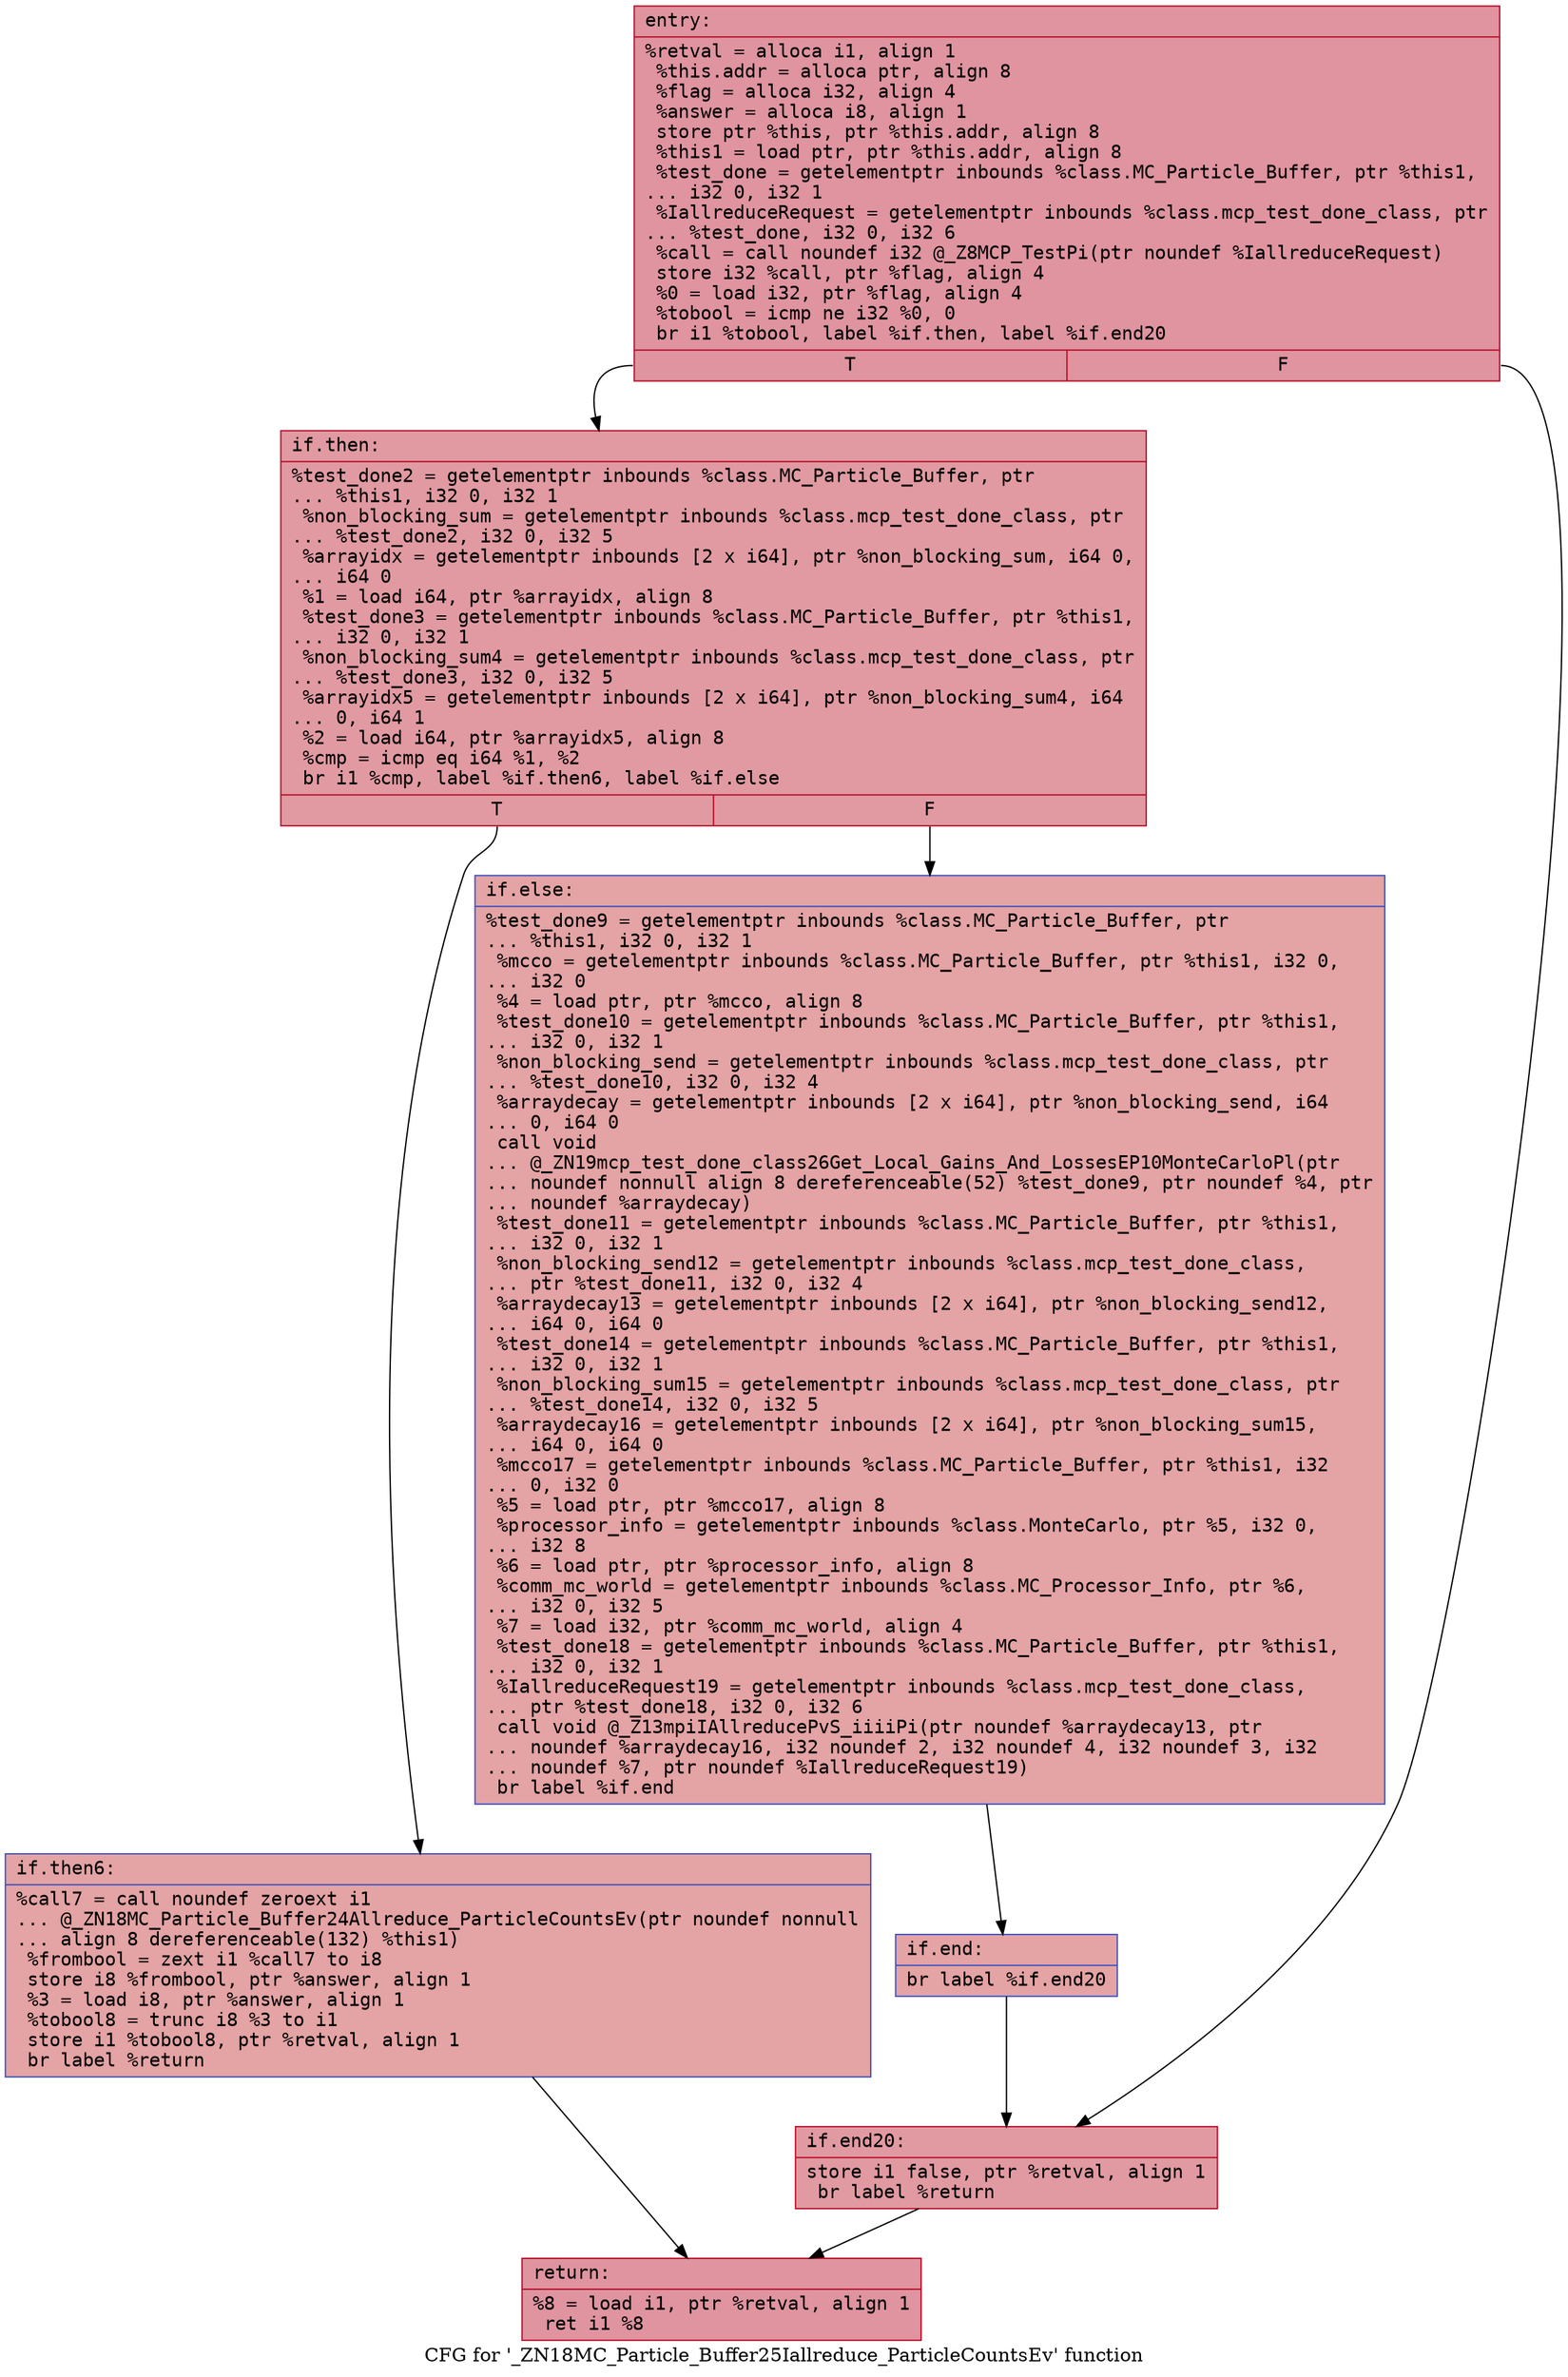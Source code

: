 digraph "CFG for '_ZN18MC_Particle_Buffer25Iallreduce_ParticleCountsEv' function" {
	label="CFG for '_ZN18MC_Particle_Buffer25Iallreduce_ParticleCountsEv' function";

	Node0x558b694b35e0 [shape=record,color="#b70d28ff", style=filled, fillcolor="#b70d2870" fontname="Courier",label="{entry:\l|  %retval = alloca i1, align 1\l  %this.addr = alloca ptr, align 8\l  %flag = alloca i32, align 4\l  %answer = alloca i8, align 1\l  store ptr %this, ptr %this.addr, align 8\l  %this1 = load ptr, ptr %this.addr, align 8\l  %test_done = getelementptr inbounds %class.MC_Particle_Buffer, ptr %this1,\l... i32 0, i32 1\l  %IallreduceRequest = getelementptr inbounds %class.mcp_test_done_class, ptr\l... %test_done, i32 0, i32 6\l  %call = call noundef i32 @_Z8MCP_TestPi(ptr noundef %IallreduceRequest)\l  store i32 %call, ptr %flag, align 4\l  %0 = load i32, ptr %flag, align 4\l  %tobool = icmp ne i32 %0, 0\l  br i1 %tobool, label %if.then, label %if.end20\l|{<s0>T|<s1>F}}"];
	Node0x558b694b35e0:s0 -> Node0x558b6946da60[tooltip="entry -> if.then\nProbability 62.50%" ];
	Node0x558b694b35e0:s1 -> Node0x558b6946dad0[tooltip="entry -> if.end20\nProbability 37.50%" ];
	Node0x558b6946da60 [shape=record,color="#b70d28ff", style=filled, fillcolor="#bb1b2c70" fontname="Courier",label="{if.then:\l|  %test_done2 = getelementptr inbounds %class.MC_Particle_Buffer, ptr\l... %this1, i32 0, i32 1\l  %non_blocking_sum = getelementptr inbounds %class.mcp_test_done_class, ptr\l... %test_done2, i32 0, i32 5\l  %arrayidx = getelementptr inbounds [2 x i64], ptr %non_blocking_sum, i64 0,\l... i64 0\l  %1 = load i64, ptr %arrayidx, align 8\l  %test_done3 = getelementptr inbounds %class.MC_Particle_Buffer, ptr %this1,\l... i32 0, i32 1\l  %non_blocking_sum4 = getelementptr inbounds %class.mcp_test_done_class, ptr\l... %test_done3, i32 0, i32 5\l  %arrayidx5 = getelementptr inbounds [2 x i64], ptr %non_blocking_sum4, i64\l... 0, i64 1\l  %2 = load i64, ptr %arrayidx5, align 8\l  %cmp = icmp eq i64 %1, %2\l  br i1 %cmp, label %if.then6, label %if.else\l|{<s0>T|<s1>F}}"];
	Node0x558b6946da60:s0 -> Node0x558b6946e330[tooltip="if.then -> if.then6\nProbability 50.00%" ];
	Node0x558b6946da60:s1 -> Node0x558b6946e380[tooltip="if.then -> if.else\nProbability 50.00%" ];
	Node0x558b6946e330 [shape=record,color="#3d50c3ff", style=filled, fillcolor="#c32e3170" fontname="Courier",label="{if.then6:\l|  %call7 = call noundef zeroext i1\l... @_ZN18MC_Particle_Buffer24Allreduce_ParticleCountsEv(ptr noundef nonnull\l... align 8 dereferenceable(132) %this1)\l  %frombool = zext i1 %call7 to i8\l  store i8 %frombool, ptr %answer, align 1\l  %3 = load i8, ptr %answer, align 1\l  %tobool8 = trunc i8 %3 to i1\l  store i1 %tobool8, ptr %retval, align 1\l  br label %return\l}"];
	Node0x558b6946e330 -> Node0x558b6946dbc0[tooltip="if.then6 -> return\nProbability 100.00%" ];
	Node0x558b6946e380 [shape=record,color="#3d50c3ff", style=filled, fillcolor="#c32e3170" fontname="Courier",label="{if.else:\l|  %test_done9 = getelementptr inbounds %class.MC_Particle_Buffer, ptr\l... %this1, i32 0, i32 1\l  %mcco = getelementptr inbounds %class.MC_Particle_Buffer, ptr %this1, i32 0,\l... i32 0\l  %4 = load ptr, ptr %mcco, align 8\l  %test_done10 = getelementptr inbounds %class.MC_Particle_Buffer, ptr %this1,\l... i32 0, i32 1\l  %non_blocking_send = getelementptr inbounds %class.mcp_test_done_class, ptr\l... %test_done10, i32 0, i32 4\l  %arraydecay = getelementptr inbounds [2 x i64], ptr %non_blocking_send, i64\l... 0, i64 0\l  call void\l... @_ZN19mcp_test_done_class26Get_Local_Gains_And_LossesEP10MonteCarloPl(ptr\l... noundef nonnull align 8 dereferenceable(52) %test_done9, ptr noundef %4, ptr\l... noundef %arraydecay)\l  %test_done11 = getelementptr inbounds %class.MC_Particle_Buffer, ptr %this1,\l... i32 0, i32 1\l  %non_blocking_send12 = getelementptr inbounds %class.mcp_test_done_class,\l... ptr %test_done11, i32 0, i32 4\l  %arraydecay13 = getelementptr inbounds [2 x i64], ptr %non_blocking_send12,\l... i64 0, i64 0\l  %test_done14 = getelementptr inbounds %class.MC_Particle_Buffer, ptr %this1,\l... i32 0, i32 1\l  %non_blocking_sum15 = getelementptr inbounds %class.mcp_test_done_class, ptr\l... %test_done14, i32 0, i32 5\l  %arraydecay16 = getelementptr inbounds [2 x i64], ptr %non_blocking_sum15,\l... i64 0, i64 0\l  %mcco17 = getelementptr inbounds %class.MC_Particle_Buffer, ptr %this1, i32\l... 0, i32 0\l  %5 = load ptr, ptr %mcco17, align 8\l  %processor_info = getelementptr inbounds %class.MonteCarlo, ptr %5, i32 0,\l... i32 8\l  %6 = load ptr, ptr %processor_info, align 8\l  %comm_mc_world = getelementptr inbounds %class.MC_Processor_Info, ptr %6,\l... i32 0, i32 5\l  %7 = load i32, ptr %comm_mc_world, align 4\l  %test_done18 = getelementptr inbounds %class.MC_Particle_Buffer, ptr %this1,\l... i32 0, i32 1\l  %IallreduceRequest19 = getelementptr inbounds %class.mcp_test_done_class,\l... ptr %test_done18, i32 0, i32 6\l  call void @_Z13mpiIAllreducePvS_iiiiPi(ptr noundef %arraydecay13, ptr\l... noundef %arraydecay16, i32 noundef 2, i32 noundef 4, i32 noundef 3, i32\l... noundef %7, ptr noundef %IallreduceRequest19)\l  br label %if.end\l}"];
	Node0x558b6946e380 -> Node0x558b6946ff10[tooltip="if.else -> if.end\nProbability 100.00%" ];
	Node0x558b6946ff10 [shape=record,color="#3d50c3ff", style=filled, fillcolor="#c32e3170" fontname="Courier",label="{if.end:\l|  br label %if.end20\l}"];
	Node0x558b6946ff10 -> Node0x558b6946dad0[tooltip="if.end -> if.end20\nProbability 100.00%" ];
	Node0x558b6946dad0 [shape=record,color="#b70d28ff", style=filled, fillcolor="#bb1b2c70" fontname="Courier",label="{if.end20:\l|  store i1 false, ptr %retval, align 1\l  br label %return\l}"];
	Node0x558b6946dad0 -> Node0x558b6946dbc0[tooltip="if.end20 -> return\nProbability 100.00%" ];
	Node0x558b6946dbc0 [shape=record,color="#b70d28ff", style=filled, fillcolor="#b70d2870" fontname="Courier",label="{return:\l|  %8 = load i1, ptr %retval, align 1\l  ret i1 %8\l}"];
}
